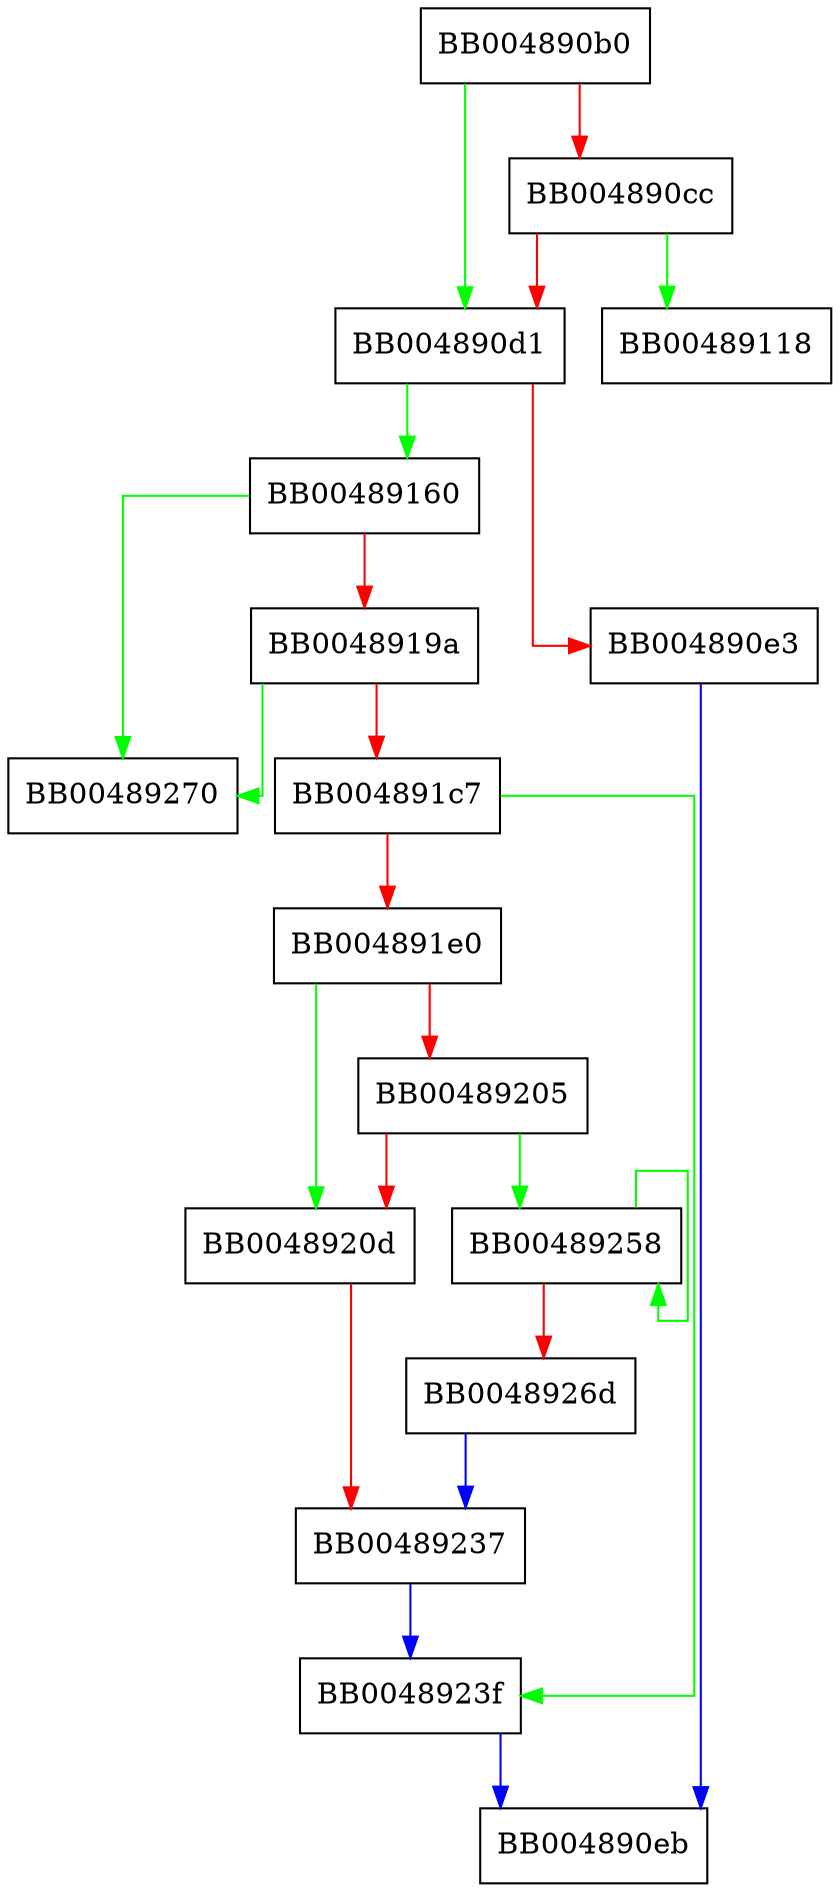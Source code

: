 digraph SSL_CTX_dane_mtype_set {
  node [shape="box"];
  graph [splines=ortho];
  BB004890b0 -> BB004890d1 [color="green"];
  BB004890b0 -> BB004890cc [color="red"];
  BB004890cc -> BB00489118 [color="green"];
  BB004890cc -> BB004890d1 [color="red"];
  BB004890d1 -> BB00489160 [color="green"];
  BB004890d1 -> BB004890e3 [color="red"];
  BB004890e3 -> BB004890eb [color="blue"];
  BB00489160 -> BB00489270 [color="green"];
  BB00489160 -> BB0048919a [color="red"];
  BB0048919a -> BB00489270 [color="green"];
  BB0048919a -> BB004891c7 [color="red"];
  BB004891c7 -> BB0048923f [color="green"];
  BB004891c7 -> BB004891e0 [color="red"];
  BB004891e0 -> BB0048920d [color="green"];
  BB004891e0 -> BB00489205 [color="red"];
  BB00489205 -> BB00489258 [color="green"];
  BB00489205 -> BB0048920d [color="red"];
  BB0048920d -> BB00489237 [color="red"];
  BB00489237 -> BB0048923f [color="blue"];
  BB0048923f -> BB004890eb [color="blue"];
  BB00489258 -> BB00489258 [color="green"];
  BB00489258 -> BB0048926d [color="red"];
  BB0048926d -> BB00489237 [color="blue"];
}